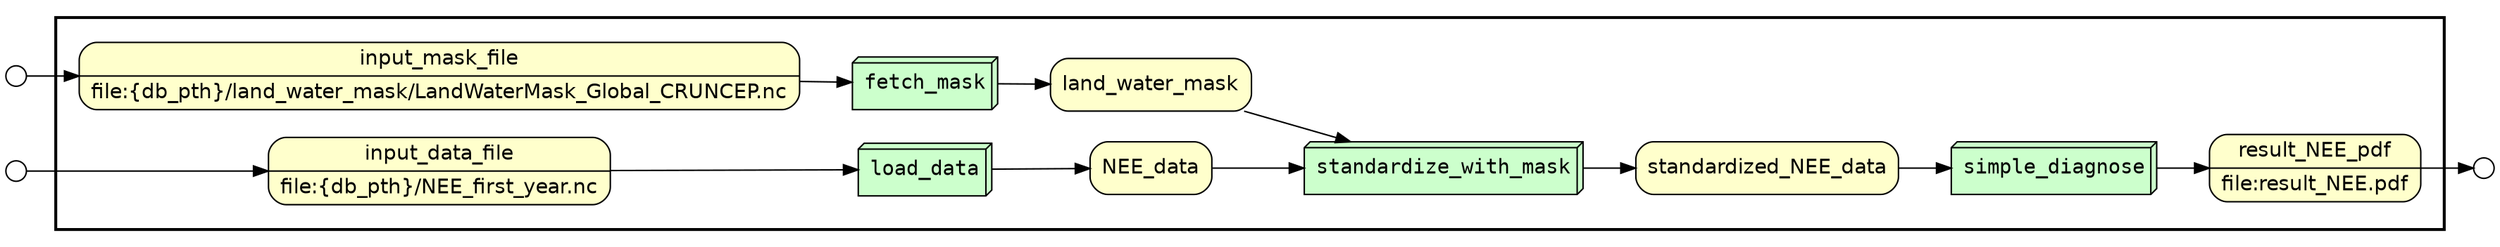 digraph Workflow {
rankdir=LR
subgraph cluster0 {
label=""
penwidth=2
fontsize=18
subgraph cluster1 {
label=""
color="white"
graph[fontname=Courier]
node[fontname=Courier]
node[shape=box3d style="filled" fillcolor="#CCFFCC" peripheries=1 label=""]
node1 [label="fetch_mask"]
node2 [label="load_data"]
node3 [label="standardize_with_mask"]
node4 [label="simple_diagnose"]
node[fontname=Helvetica]
node[shape=box style="rounded,filled" fillcolor="#FFFFCC" peripheries=1 label=""]
node5 [shape=record  rankdir=LR label="{{<f0> result_NEE_pdf|<f1>file:result_NEE.pdf}}"];
node6 [shape=record  rankdir=LR label="{{<f0> input_mask_file|<f1>file:\{db_pth\}/land_water_mask/LandWaterMask_Global_CRUNCEP.nc}}"];
node7 [shape=record  rankdir=LR label="{{<f0> input_data_file|<f1>file:\{db_pth\}/NEE_first_year.nc}}"];
node8 [label="NEE_data"]
node9 [label="land_water_mask"]
node10 [label="standardized_NEE_data"]
}}
node[shape=circle style="rounded,filled" fillcolor="#FFFFFF" peripheries=1 label="" width=0.2]
node11
node12
node13
node1 -> node9
node6 -> node1
node2 -> node8
node7 -> node2
node3 -> node10
node8 -> node3
node9 -> node3
node4 -> node5
node10 -> node4
node11 -> node6
node12 -> node7
node5 -> node13
}
